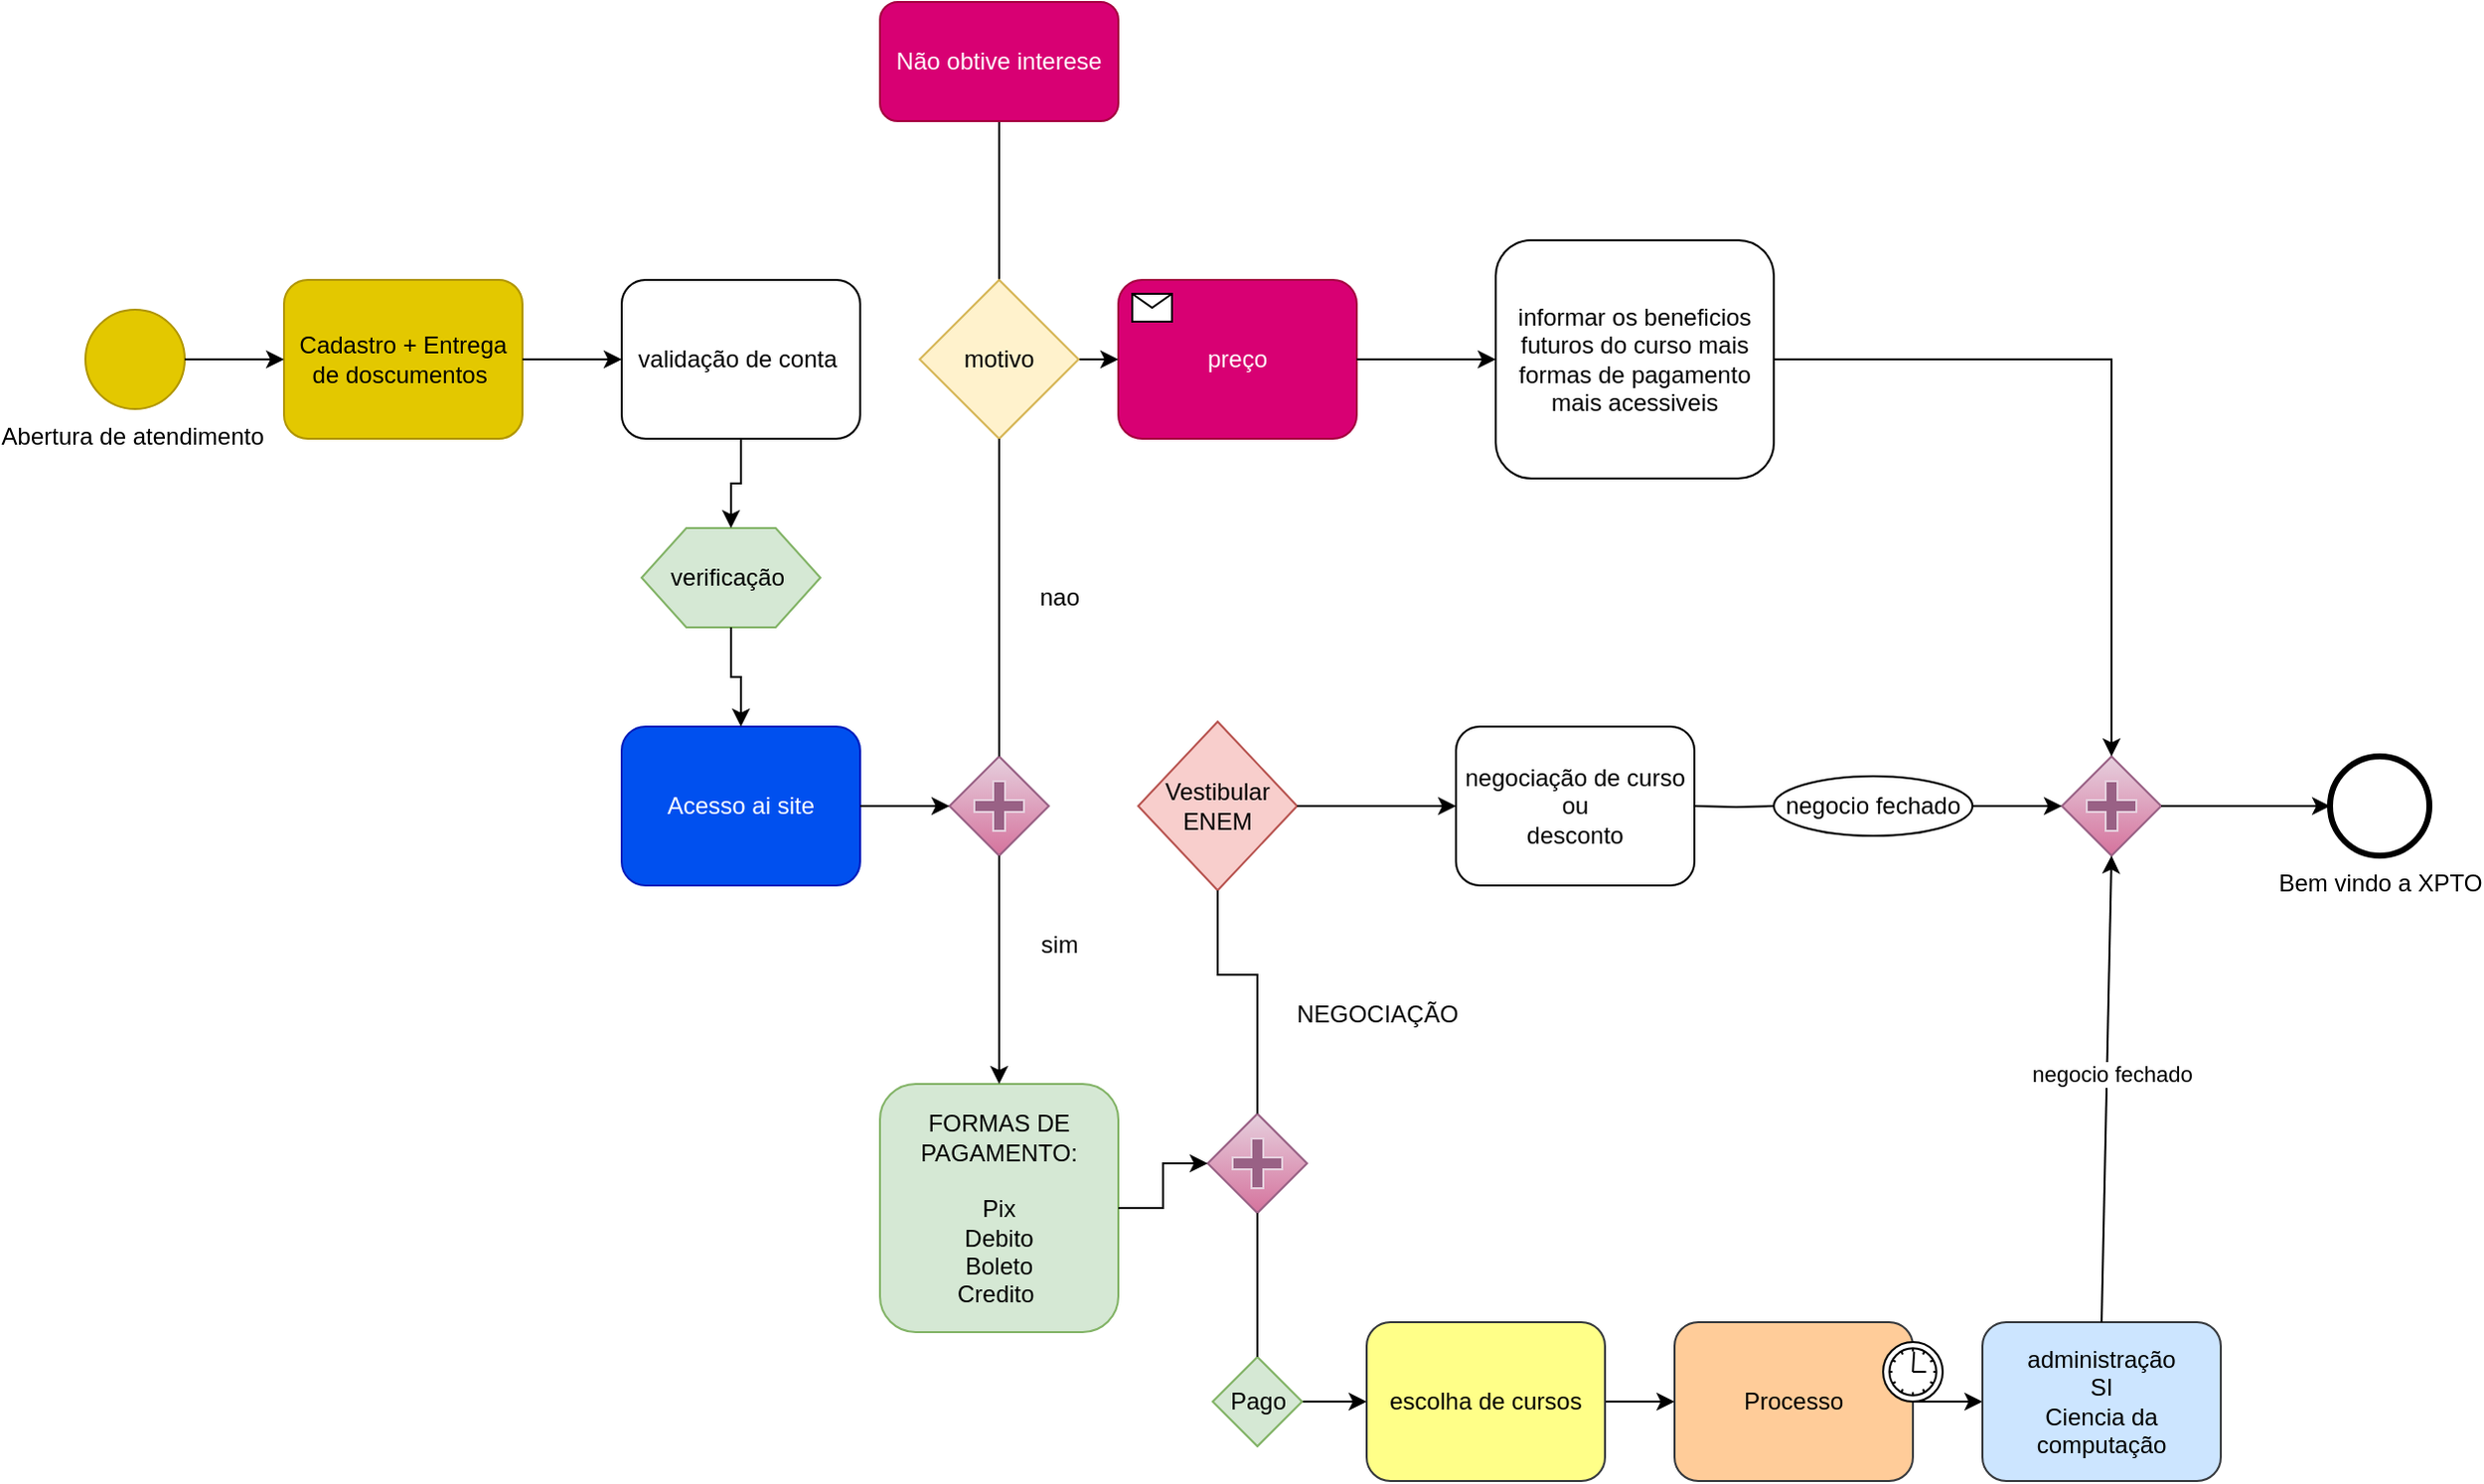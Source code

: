 <mxfile version="17.1.4" type="github">
  <diagram name="Page-1" id="2a216829-ef6e-dabb-86c1-c78162f3ba2b">
    <mxGraphModel dx="1252" dy="762" grid="1" gridSize="10" guides="1" tooltips="1" connect="1" arrows="1" fold="1" page="1" pageScale="1" pageWidth="850" pageHeight="1100" background="none" math="0" shadow="0">
      <root>
        <mxCell id="0" />
        <mxCell id="1" parent="0" />
        <mxCell id="7a84cebc1def654-1" value="Abertura de atendimento&amp;nbsp;" style="shape=mxgraph.bpmn.shape;html=1;verticalLabelPosition=bottom;labelBackgroundColor=#ffffff;verticalAlign=top;perimeter=ellipsePerimeter;outline=standard;symbol=general;fillColor=#e3c800;fontColor=#000000;strokeColor=#B09500;" parent="1" vertex="1">
          <mxGeometry x="260" y="265" width="50" height="50" as="geometry" />
        </mxCell>
        <mxCell id="7a84cebc1def654-2" value="Cadastro + Entrega de doscumentos&amp;nbsp;" style="shape=ext;rounded=1;html=1;whiteSpace=wrap;fillColor=#e3c800;fontColor=#000000;strokeColor=#B09500;" parent="1" vertex="1">
          <mxGeometry x="360" y="250" width="120" height="80" as="geometry" />
        </mxCell>
        <mxCell id="7a84cebc1def654-3" value="validação de conta&amp;nbsp;" style="shape=ext;rounded=1;html=1;whiteSpace=wrap;" parent="1" vertex="1">
          <mxGeometry x="530" y="250" width="120" height="80" as="geometry" />
        </mxCell>
        <mxCell id="7a84cebc1def654-6" value="verificação&amp;nbsp;" style="shape=hexagon;whiteSpace=wrap;html=1;perimeter=hexagonPerimeter;fillColor=#d5e8d4;strokeColor=#82b366;" parent="1" vertex="1">
          <mxGeometry x="540" y="375" width="90" height="50" as="geometry" />
        </mxCell>
        <mxCell id="7a84cebc1def654-8" value="Acesso ai site" style="shape=ext;rounded=1;html=1;whiteSpace=wrap;fillColor=#0050ef;strokeColor=#001DBC;fontColor=#ffffff;" parent="1" vertex="1">
          <mxGeometry x="530" y="475" width="120" height="80" as="geometry" />
        </mxCell>
        <mxCell id="7a84cebc1def654-9" value="" style="shape=mxgraph.bpmn.shape;html=1;verticalLabelPosition=bottom;labelBackgroundColor=#ffffff;verticalAlign=top;perimeter=rhombusPerimeter;background=gateway;outline=none;symbol=parallelGw;fillColor=#e6d0de;gradientColor=#d5739d;strokeColor=#996185;" parent="1" vertex="1">
          <mxGeometry x="695" y="490" width="50" height="50" as="geometry" />
        </mxCell>
        <mxCell id="7a84cebc1def654-12" value="informar os beneficios futuros do curso mais formas de pagamento mais acessiveis" style="html=1;whiteSpace=wrap;rounded=1;" parent="1" vertex="1">
          <mxGeometry x="970" y="230" width="140" height="120" as="geometry" />
        </mxCell>
        <mxCell id="7a84cebc1def654-14" value="preço" style="html=1;whiteSpace=wrap;rounded=1;fillColor=#d80073;fontColor=#ffffff;strokeColor=#A50040;" parent="1" vertex="1">
          <mxGeometry x="780" y="250" width="120" height="80" as="geometry" />
        </mxCell>
        <mxCell id="7a84cebc1def654-15" value="" style="html=1;shape=message;" parent="7a84cebc1def654-14" vertex="1">
          <mxGeometry width="20" height="14" relative="1" as="geometry">
            <mxPoint x="7" y="7" as="offset" />
          </mxGeometry>
        </mxCell>
        <mxCell id="7a84cebc1def654-16" value="negociação de curso&lt;br&gt;ou&lt;br&gt;desconto" style="html=1;whiteSpace=wrap;rounded=1;" parent="1" vertex="1">
          <mxGeometry x="950" y="475" width="120" height="80" as="geometry" />
        </mxCell>
        <mxCell id="HIR9zFxEHWueYHZUMWpQ-28" value="" style="edgeStyle=orthogonalEdgeStyle;rounded=0;orthogonalLoop=1;jettySize=auto;html=1;" edge="1" parent="1" source="7a84cebc1def654-18" target="7a84cebc1def654-20">
          <mxGeometry relative="1" as="geometry" />
        </mxCell>
        <mxCell id="7a84cebc1def654-18" value="Processo" style="html=1;whiteSpace=wrap;rounded=1;fillColor=#ffcc99;strokeColor=#36393d;" parent="1" vertex="1">
          <mxGeometry x="1060" y="775" width="120" height="80" as="geometry" />
        </mxCell>
        <mxCell id="7a84cebc1def654-19" value="" style="shape=mxgraph.bpmn.timer_start;perimeter=ellipsePerimeter;html=1;labelPosition=right;labelBackgroundColor=#ffffff;align=left;" parent="7a84cebc1def654-18" vertex="1">
          <mxGeometry x="1" width="30" height="30" relative="1" as="geometry">
            <mxPoint x="-15" y="10" as="offset" />
          </mxGeometry>
        </mxCell>
        <mxCell id="7a84cebc1def654-20" value="administração&lt;br&gt;SI&lt;br&gt;Ciencia da computação" style="html=1;whiteSpace=wrap;rounded=1;fillColor=#cce5ff;strokeColor=#36393d;" parent="1" vertex="1">
          <mxGeometry x="1215" y="775" width="120" height="80" as="geometry" />
        </mxCell>
        <mxCell id="HIR9zFxEHWueYHZUMWpQ-27" value="" style="edgeStyle=orthogonalEdgeStyle;rounded=0;orthogonalLoop=1;jettySize=auto;html=1;" edge="1" parent="1" source="7a84cebc1def654-22" target="7a84cebc1def654-18">
          <mxGeometry relative="1" as="geometry" />
        </mxCell>
        <mxCell id="7a84cebc1def654-22" value="escolha de cursos" style="html=1;whiteSpace=wrap;rounded=1;fillColor=#ffff88;strokeColor=#36393d;" parent="1" vertex="1">
          <mxGeometry x="905" y="775" width="120" height="80" as="geometry" />
        </mxCell>
        <mxCell id="7a84cebc1def654-24" value="" style="shape=mxgraph.bpmn.shape;html=1;verticalLabelPosition=bottom;labelBackgroundColor=#ffffff;verticalAlign=top;perimeter=rhombusPerimeter;background=gateway;outline=none;symbol=parallelGw;fillColor=#e6d0de;gradientColor=#d5739d;strokeColor=#996185;" parent="1" vertex="1">
          <mxGeometry x="1255" y="490" width="50" height="50" as="geometry" />
        </mxCell>
        <mxCell id="7a84cebc1def654-26" value="Bem vindo a XPTO" style="shape=mxgraph.bpmn.shape;html=1;verticalLabelPosition=bottom;labelBackgroundColor=#ffffff;verticalAlign=top;perimeter=ellipsePerimeter;outline=end;symbol=general;" parent="1" vertex="1">
          <mxGeometry x="1390" y="490.0" width="50" height="50" as="geometry" />
        </mxCell>
        <mxCell id="7a84cebc1def654-29" value="FORMAS DE PAGAMENTO:&lt;br&gt;&amp;nbsp;&lt;br&gt;Pix&lt;br&gt;Debito&lt;br&gt;Boleto&lt;br&gt;Credito&amp;nbsp;" style="html=1;whiteSpace=wrap;rounded=1;fillColor=#d5e8d4;strokeColor=#82b366;" parent="1" vertex="1">
          <mxGeometry x="660" y="655" width="120" height="125" as="geometry" />
        </mxCell>
        <mxCell id="7a84cebc1def654-36" style="edgeStyle=orthogonalEdgeStyle;rounded=0;html=1;jettySize=auto;orthogonalLoop=1;" parent="1" source="7a84cebc1def654-1" target="7a84cebc1def654-2" edge="1">
          <mxGeometry relative="1" as="geometry" />
        </mxCell>
        <mxCell id="7a84cebc1def654-39" style="edgeStyle=orthogonalEdgeStyle;rounded=0;html=1;jettySize=auto;orthogonalLoop=1;" parent="1" source="7a84cebc1def654-2" target="7a84cebc1def654-3" edge="1">
          <mxGeometry relative="1" as="geometry" />
        </mxCell>
        <mxCell id="7a84cebc1def654-40" style="edgeStyle=orthogonalEdgeStyle;rounded=0;html=1;jettySize=auto;orthogonalLoop=1;" parent="1" source="7a84cebc1def654-14" target="7a84cebc1def654-12" edge="1">
          <mxGeometry relative="1" as="geometry" />
        </mxCell>
        <mxCell id="7a84cebc1def654-43" style="edgeStyle=orthogonalEdgeStyle;rounded=0;html=1;jettySize=auto;orthogonalLoop=1;" parent="1" source="7a84cebc1def654-12" target="7a84cebc1def654-24" edge="1">
          <mxGeometry relative="1" as="geometry">
            <mxPoint x="1290.0" y="475" as="targetPoint" />
            <Array as="points">
              <mxPoint x="1280" y="290" />
            </Array>
          </mxGeometry>
        </mxCell>
        <mxCell id="7a84cebc1def654-44" style="edgeStyle=orthogonalEdgeStyle;rounded=0;html=1;jettySize=auto;orthogonalLoop=1;startArrow=none;" parent="1" source="HIR9zFxEHWueYHZUMWpQ-30" target="7a84cebc1def654-24" edge="1">
          <mxGeometry relative="1" as="geometry">
            <mxPoint x="1070" y="515" as="sourcePoint" />
          </mxGeometry>
        </mxCell>
        <mxCell id="7a84cebc1def654-46" style="edgeStyle=orthogonalEdgeStyle;rounded=0;html=1;jettySize=auto;orthogonalLoop=1;" parent="1" source="7a84cebc1def654-24" target="7a84cebc1def654-26" edge="1">
          <mxGeometry relative="1" as="geometry" />
        </mxCell>
        <mxCell id="7a84cebc1def654-47" style="edgeStyle=orthogonalEdgeStyle;rounded=0;html=1;jettySize=auto;orthogonalLoop=1;" parent="1" source="7a84cebc1def654-3" target="7a84cebc1def654-6" edge="1">
          <mxGeometry relative="1" as="geometry" />
        </mxCell>
        <mxCell id="7a84cebc1def654-48" style="edgeStyle=orthogonalEdgeStyle;rounded=0;html=1;jettySize=auto;orthogonalLoop=1;" parent="1" source="7a84cebc1def654-6" target="7a84cebc1def654-8" edge="1">
          <mxGeometry relative="1" as="geometry" />
        </mxCell>
        <mxCell id="7a84cebc1def654-49" style="edgeStyle=orthogonalEdgeStyle;rounded=0;html=1;jettySize=auto;orthogonalLoop=1;" parent="1" source="7a84cebc1def654-8" target="7a84cebc1def654-9" edge="1">
          <mxGeometry relative="1" as="geometry" />
        </mxCell>
        <mxCell id="7a84cebc1def654-50" style="edgeStyle=orthogonalEdgeStyle;rounded=0;html=1;jettySize=auto;orthogonalLoop=1;startArrow=none;" parent="1" source="HIR9zFxEHWueYHZUMWpQ-6" target="7a84cebc1def654-14" edge="1">
          <mxGeometry relative="1" as="geometry">
            <Array as="points">
              <mxPoint x="720" y="290" />
            </Array>
          </mxGeometry>
        </mxCell>
        <mxCell id="7a84cebc1def654-51" style="edgeStyle=orthogonalEdgeStyle;rounded=0;html=1;jettySize=auto;orthogonalLoop=1;" parent="1" source="7a84cebc1def654-9" target="7a84cebc1def654-29" edge="1">
          <mxGeometry relative="1" as="geometry" />
        </mxCell>
        <mxCell id="7a84cebc1def654-53" value="" style="shape=mxgraph.bpmn.shape;html=1;verticalLabelPosition=bottom;labelBackgroundColor=#ffffff;verticalAlign=top;perimeter=rhombusPerimeter;background=gateway;outline=none;symbol=parallelGw;fillColor=#e6d0de;gradientColor=#d5739d;strokeColor=#996185;" parent="1" vertex="1">
          <mxGeometry x="825" y="670" width="50" height="50" as="geometry" />
        </mxCell>
        <mxCell id="7a84cebc1def654-54" style="edgeStyle=orthogonalEdgeStyle;rounded=0;html=1;jettySize=auto;orthogonalLoop=1;startArrow=none;" parent="1" source="HIR9zFxEHWueYHZUMWpQ-12" target="7a84cebc1def654-22" edge="1">
          <mxGeometry relative="1" as="geometry">
            <Array as="points">
              <mxPoint x="855" y="815" />
            </Array>
          </mxGeometry>
        </mxCell>
        <mxCell id="7a84cebc1def654-55" style="edgeStyle=orthogonalEdgeStyle;rounded=0;html=1;jettySize=auto;orthogonalLoop=1;startArrow=none;" parent="1" target="7a84cebc1def654-16" edge="1">
          <mxGeometry relative="1" as="geometry">
            <Array as="points">
              <mxPoint x="980" y="515" />
              <mxPoint x="980" y="515" />
            </Array>
            <mxPoint x="890" y="515" as="sourcePoint" />
          </mxGeometry>
        </mxCell>
        <mxCell id="7a84cebc1def654-58" style="edgeStyle=orthogonalEdgeStyle;rounded=0;html=1;jettySize=auto;orthogonalLoop=1;" parent="1" source="7a84cebc1def654-29" target="7a84cebc1def654-53" edge="1">
          <mxGeometry relative="1" as="geometry" />
        </mxCell>
        <mxCell id="HIR9zFxEHWueYHZUMWpQ-3" value="nao" style="text;html=1;align=center;verticalAlign=middle;resizable=0;points=[];autosize=1;strokeColor=none;fillColor=none;" vertex="1" parent="1">
          <mxGeometry x="730" y="400" width="40" height="20" as="geometry" />
        </mxCell>
        <mxCell id="HIR9zFxEHWueYHZUMWpQ-4" value="sim" style="text;html=1;align=center;verticalAlign=middle;resizable=0;points=[];autosize=1;strokeColor=none;fillColor=none;" vertex="1" parent="1">
          <mxGeometry x="735" y="575" width="30" height="20" as="geometry" />
        </mxCell>
        <mxCell id="HIR9zFxEHWueYHZUMWpQ-24" value="" style="edgeStyle=orthogonalEdgeStyle;rounded=0;orthogonalLoop=1;jettySize=auto;html=1;" edge="1" parent="1" source="HIR9zFxEHWueYHZUMWpQ-6">
          <mxGeometry relative="1" as="geometry">
            <mxPoint x="720" y="160" as="targetPoint" />
          </mxGeometry>
        </mxCell>
        <mxCell id="HIR9zFxEHWueYHZUMWpQ-6" value="motivo" style="rhombus;whiteSpace=wrap;html=1;fillColor=#fff2cc;strokeColor=#d6b656;" vertex="1" parent="1">
          <mxGeometry x="680" y="250" width="80" height="80" as="geometry" />
        </mxCell>
        <mxCell id="HIR9zFxEHWueYHZUMWpQ-7" value="" style="edgeStyle=orthogonalEdgeStyle;rounded=0;html=1;jettySize=auto;orthogonalLoop=1;endArrow=none;" edge="1" parent="1" source="7a84cebc1def654-9" target="HIR9zFxEHWueYHZUMWpQ-6">
          <mxGeometry relative="1" as="geometry">
            <Array as="points" />
            <mxPoint x="720" y="490" as="sourcePoint" />
            <mxPoint x="780" y="290" as="targetPoint" />
          </mxGeometry>
        </mxCell>
        <mxCell id="HIR9zFxEHWueYHZUMWpQ-12" value="Pago" style="rhombus;whiteSpace=wrap;html=1;fillColor=#d5e8d4;strokeColor=#82b366;" vertex="1" parent="1">
          <mxGeometry x="827.5" y="792.5" width="45" height="45" as="geometry" />
        </mxCell>
        <mxCell id="HIR9zFxEHWueYHZUMWpQ-13" value="" style="edgeStyle=orthogonalEdgeStyle;rounded=0;html=1;jettySize=auto;orthogonalLoop=1;endArrow=none;" edge="1" parent="1" source="7a84cebc1def654-53" target="HIR9zFxEHWueYHZUMWpQ-12">
          <mxGeometry relative="1" as="geometry">
            <Array as="points" />
            <mxPoint x="855" y="720" as="sourcePoint" />
            <mxPoint x="905" y="815" as="targetPoint" />
          </mxGeometry>
        </mxCell>
        <mxCell id="HIR9zFxEHWueYHZUMWpQ-14" value="Vestibular&lt;br&gt;ENEM" style="rhombus;whiteSpace=wrap;html=1;fillColor=#f8cecc;strokeColor=#b85450;" vertex="1" parent="1">
          <mxGeometry x="790" y="472.5" width="80" height="85" as="geometry" />
        </mxCell>
        <mxCell id="HIR9zFxEHWueYHZUMWpQ-19" value="" style="edgeStyle=orthogonalEdgeStyle;rounded=0;html=1;jettySize=auto;orthogonalLoop=1;endArrow=none;entryX=0.5;entryY=1;entryDx=0;entryDy=0;" edge="1" parent="1" source="7a84cebc1def654-53" target="HIR9zFxEHWueYHZUMWpQ-14">
          <mxGeometry relative="1" as="geometry">
            <Array as="points">
              <mxPoint x="850" y="600" />
              <mxPoint x="830" y="600" />
            </Array>
            <mxPoint x="850" y="670" as="sourcePoint" />
            <mxPoint x="850" y="560" as="targetPoint" />
          </mxGeometry>
        </mxCell>
        <mxCell id="HIR9zFxEHWueYHZUMWpQ-21" value="" style="edgeStyle=orthogonalEdgeStyle;rounded=0;html=1;jettySize=auto;orthogonalLoop=1;startArrow=none;endArrow=none;" edge="1" parent="1" source="HIR9zFxEHWueYHZUMWpQ-14">
          <mxGeometry relative="1" as="geometry">
            <Array as="points" />
            <mxPoint x="880" y="515" as="sourcePoint" />
            <mxPoint x="890" y="515" as="targetPoint" />
          </mxGeometry>
        </mxCell>
        <mxCell id="HIR9zFxEHWueYHZUMWpQ-22" value="NEGOCIAÇÃO" style="text;html=1;align=center;verticalAlign=middle;resizable=0;points=[];autosize=1;strokeColor=none;fillColor=none;" vertex="1" parent="1">
          <mxGeometry x="860" y="610" width="100" height="20" as="geometry" />
        </mxCell>
        <mxCell id="HIR9zFxEHWueYHZUMWpQ-25" value="Não obtive interese" style="rounded=1;whiteSpace=wrap;html=1;fillColor=#d80073;fontColor=#ffffff;strokeColor=#A50040;" vertex="1" parent="1">
          <mxGeometry x="660" y="110" width="120" height="60" as="geometry" />
        </mxCell>
        <mxCell id="HIR9zFxEHWueYHZUMWpQ-29" value="" style="endArrow=classic;html=1;rounded=0;exitX=0.5;exitY=0;exitDx=0;exitDy=0;entryX=0.5;entryY=1;entryDx=0;entryDy=0;" edge="1" parent="1" source="7a84cebc1def654-20" target="7a84cebc1def654-24">
          <mxGeometry width="50" height="50" relative="1" as="geometry">
            <mxPoint x="1250" y="700" as="sourcePoint" />
            <mxPoint x="1300" y="650" as="targetPoint" />
          </mxGeometry>
        </mxCell>
        <mxCell id="HIR9zFxEHWueYHZUMWpQ-33" value="negocio fechado" style="edgeLabel;html=1;align=center;verticalAlign=middle;resizable=0;points=[];" vertex="1" connectable="0" parent="HIR9zFxEHWueYHZUMWpQ-29">
          <mxGeometry x="0.166" relative="1" as="geometry">
            <mxPoint x="2" y="12" as="offset" />
          </mxGeometry>
        </mxCell>
        <mxCell id="HIR9zFxEHWueYHZUMWpQ-30" value="negocio fechado" style="ellipse;whiteSpace=wrap;html=1;gradientColor=none;" vertex="1" parent="1">
          <mxGeometry x="1110" y="500" width="100" height="30" as="geometry" />
        </mxCell>
        <mxCell id="HIR9zFxEHWueYHZUMWpQ-31" value="" style="edgeStyle=orthogonalEdgeStyle;rounded=0;html=1;jettySize=auto;orthogonalLoop=1;startArrow=none;endArrow=none;" edge="1" parent="1" target="HIR9zFxEHWueYHZUMWpQ-30">
          <mxGeometry relative="1" as="geometry">
            <mxPoint x="1070" y="515" as="sourcePoint" />
            <mxPoint x="1255" y="515" as="targetPoint" />
          </mxGeometry>
        </mxCell>
      </root>
    </mxGraphModel>
  </diagram>
</mxfile>
